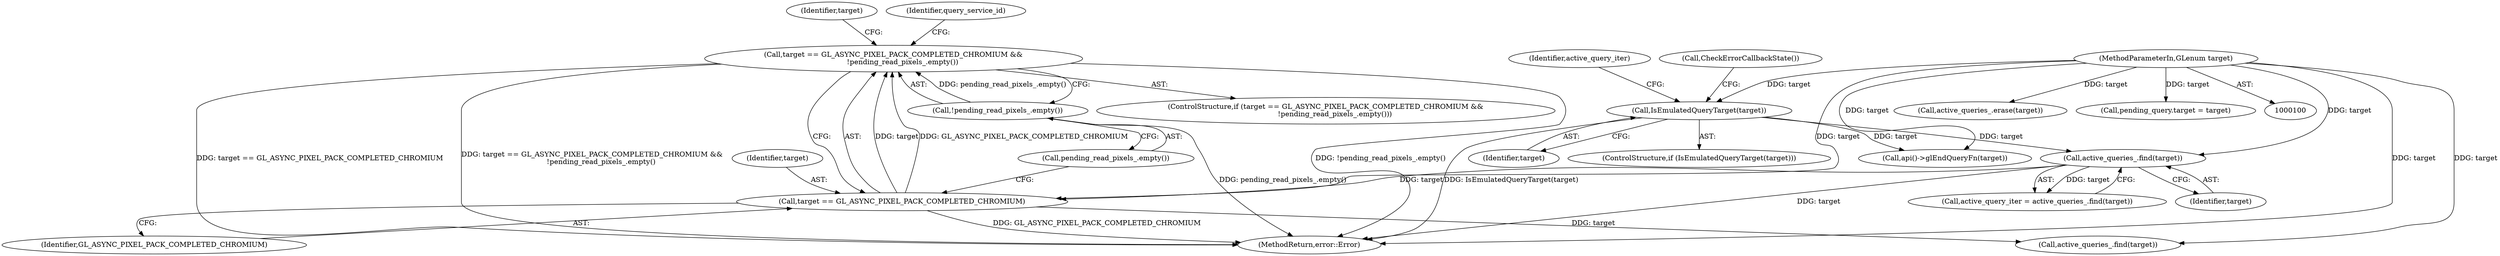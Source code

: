digraph "0_Chrome_a4150b688a754d3d10d2ca385155b1c95d77d6ae_5@API" {
"1000124" [label="(Call,target == GL_ASYNC_PIXEL_PACK_COMPLETED_CHROMIUM &&\n        !pending_read_pixels_.empty())"];
"1000125" [label="(Call,target == GL_ASYNC_PIXEL_PACK_COMPLETED_CHROMIUM)"];
"1000111" [label="(Call,active_queries_.find(target))"];
"1000105" [label="(Call,IsEmulatedQueryTarget(target))"];
"1000101" [label="(MethodParameterIn,GLenum target)"];
"1000128" [label="(Call,!pending_read_pixels_.empty())"];
"1000154" [label="(Identifier,target)"];
"1000128" [label="(Call,!pending_read_pixels_.empty())"];
"1000101" [label="(MethodParameterIn,GLenum target)"];
"1000112" [label="(Identifier,target)"];
"1000110" [label="(Identifier,active_query_iter)"];
"1000163" [label="(Call,active_queries_.erase(target))"];
"1000109" [label="(Call,active_query_iter = active_queries_.find(target))"];
"1000166" [label="(Call,pending_query.target = target)"];
"1000237" [label="(MethodReturn,error::Error)"];
"1000125" [label="(Call,target == GL_ASYNC_PIXEL_PACK_COMPLETED_CHROMIUM)"];
"1000104" [label="(ControlStructure,if (IsEmulatedQueryTarget(target)))"];
"1000153" [label="(Call,active_queries_.find(target))"];
"1000144" [label="(Call,api()->glEndQueryFn(target))"];
"1000143" [label="(Call,CheckErrorCallbackState())"];
"1000127" [label="(Identifier,GL_ASYNC_PIXEL_PACK_COMPLETED_CHROMIUM)"];
"1000106" [label="(Identifier,target)"];
"1000105" [label="(Call,IsEmulatedQueryTarget(target))"];
"1000123" [label="(ControlStructure,if (target == GL_ASYNC_PIXEL_PACK_COMPLETED_CHROMIUM &&\n        !pending_read_pixels_.empty()))"];
"1000133" [label="(Identifier,query_service_id)"];
"1000124" [label="(Call,target == GL_ASYNC_PIXEL_PACK_COMPLETED_CHROMIUM &&\n        !pending_read_pixels_.empty())"];
"1000126" [label="(Identifier,target)"];
"1000129" [label="(Call,pending_read_pixels_.empty())"];
"1000111" [label="(Call,active_queries_.find(target))"];
"1000124" -> "1000123"  [label="AST: "];
"1000124" -> "1000125"  [label="CFG: "];
"1000124" -> "1000128"  [label="CFG: "];
"1000125" -> "1000124"  [label="AST: "];
"1000128" -> "1000124"  [label="AST: "];
"1000133" -> "1000124"  [label="CFG: "];
"1000154" -> "1000124"  [label="CFG: "];
"1000124" -> "1000237"  [label="DDG: !pending_read_pixels_.empty()"];
"1000124" -> "1000237"  [label="DDG: target == GL_ASYNC_PIXEL_PACK_COMPLETED_CHROMIUM"];
"1000124" -> "1000237"  [label="DDG: target == GL_ASYNC_PIXEL_PACK_COMPLETED_CHROMIUM &&\n        !pending_read_pixels_.empty()"];
"1000125" -> "1000124"  [label="DDG: target"];
"1000125" -> "1000124"  [label="DDG: GL_ASYNC_PIXEL_PACK_COMPLETED_CHROMIUM"];
"1000128" -> "1000124"  [label="DDG: pending_read_pixels_.empty()"];
"1000125" -> "1000127"  [label="CFG: "];
"1000126" -> "1000125"  [label="AST: "];
"1000127" -> "1000125"  [label="AST: "];
"1000129" -> "1000125"  [label="CFG: "];
"1000125" -> "1000237"  [label="DDG: GL_ASYNC_PIXEL_PACK_COMPLETED_CHROMIUM"];
"1000111" -> "1000125"  [label="DDG: target"];
"1000101" -> "1000125"  [label="DDG: target"];
"1000125" -> "1000153"  [label="DDG: target"];
"1000111" -> "1000109"  [label="AST: "];
"1000111" -> "1000112"  [label="CFG: "];
"1000112" -> "1000111"  [label="AST: "];
"1000109" -> "1000111"  [label="CFG: "];
"1000111" -> "1000237"  [label="DDG: target"];
"1000111" -> "1000109"  [label="DDG: target"];
"1000105" -> "1000111"  [label="DDG: target"];
"1000101" -> "1000111"  [label="DDG: target"];
"1000105" -> "1000104"  [label="AST: "];
"1000105" -> "1000106"  [label="CFG: "];
"1000106" -> "1000105"  [label="AST: "];
"1000110" -> "1000105"  [label="CFG: "];
"1000143" -> "1000105"  [label="CFG: "];
"1000105" -> "1000237"  [label="DDG: IsEmulatedQueryTarget(target)"];
"1000101" -> "1000105"  [label="DDG: target"];
"1000105" -> "1000144"  [label="DDG: target"];
"1000101" -> "1000100"  [label="AST: "];
"1000101" -> "1000237"  [label="DDG: target"];
"1000101" -> "1000144"  [label="DDG: target"];
"1000101" -> "1000153"  [label="DDG: target"];
"1000101" -> "1000163"  [label="DDG: target"];
"1000101" -> "1000166"  [label="DDG: target"];
"1000128" -> "1000129"  [label="CFG: "];
"1000129" -> "1000128"  [label="AST: "];
"1000128" -> "1000237"  [label="DDG: pending_read_pixels_.empty()"];
}
